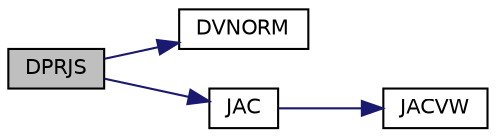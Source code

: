 digraph G
{
  edge [fontname="Helvetica",fontsize="10",labelfontname="Helvetica",labelfontsize="10"];
  node [fontname="Helvetica",fontsize="10",shape=record];
  rankdir=LR;
  Node1 [label="DPRJS",height=0.2,width=0.4,color="black", fillcolor="grey75", style="filled" fontcolor="black"];
  Node1 -> Node2 [color="midnightblue",fontsize="10",style="solid",fontname="Helvetica"];
  Node2 [label="DVNORM",height=0.2,width=0.4,color="black", fillcolor="white", style="filled",URL="$opkda1_8f.html#a8e8b7e60c629e8e9530b41651b73325f"];
  Node1 -> Node3 [color="midnightblue",fontsize="10",style="solid",fontname="Helvetica"];
  Node3 [label="JAC",height=0.2,width=0.4,color="black", fillcolor="white", style="filled",URL="$nautilus_8f90.html#a788858b251b77eee1d000889202dc641"];
  Node3 -> Node4 [color="midnightblue",fontsize="10",style="solid",fontname="Helvetica"];
  Node4 [label="JACVW",height=0.2,width=0.4,color="black", fillcolor="white", style="filled",URL="$nls__odes_8f90.html#aa4399e19ae8bf5b6ef3102b2a75329cc"];
}
